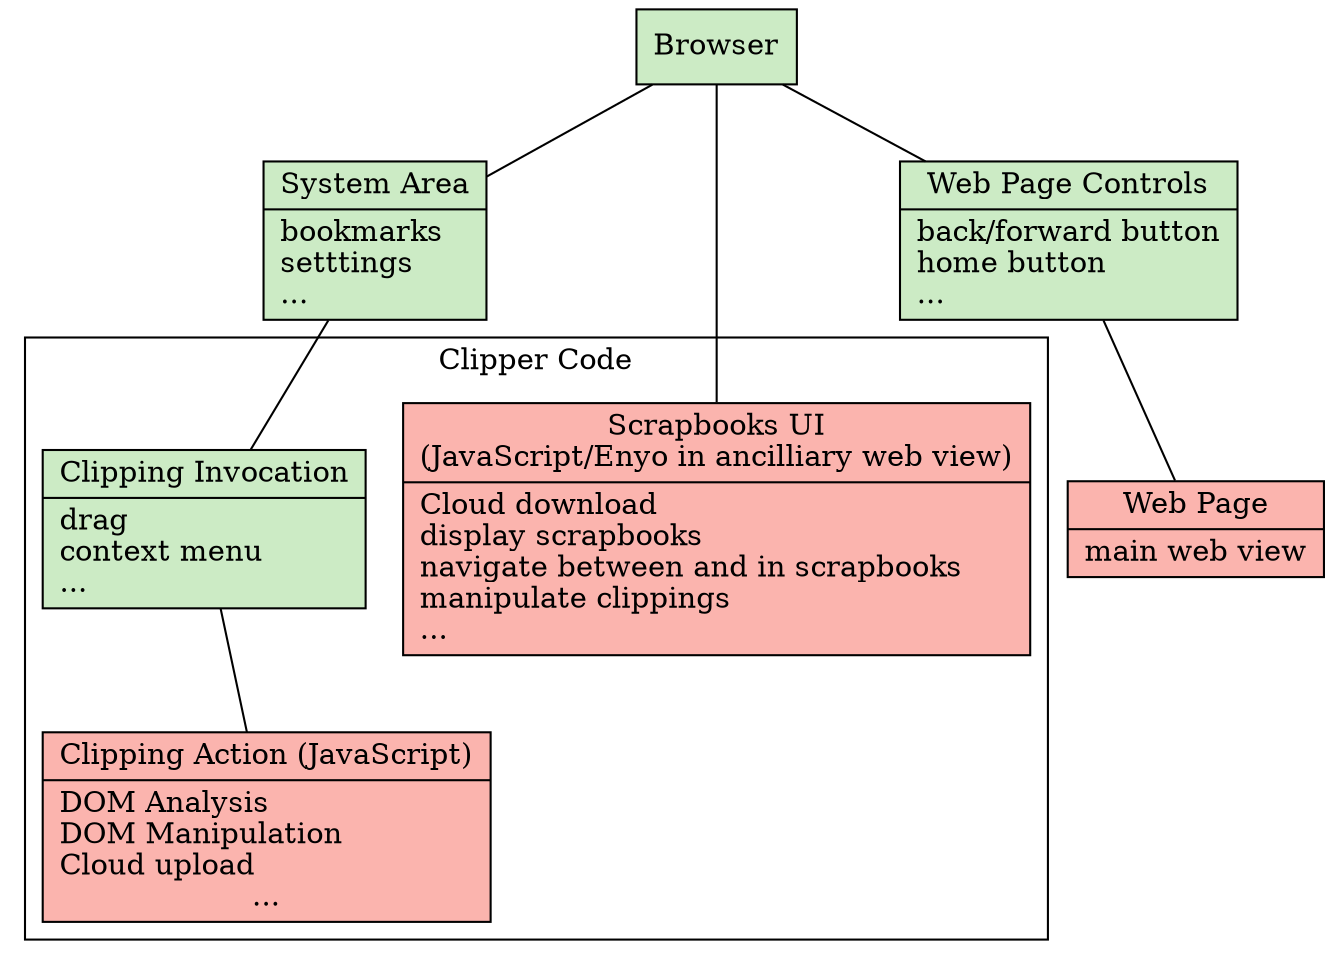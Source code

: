 digraph G {

  node[shape=record,style=filled]
  edge[dir=none]


  sys [fillcolor="/pastel14/3",label="{System Area|bookmarks\lsetttings\l...\l}"]

  webctl [fillcolor="/pastel14/3",label="{Web Page Controls|back/forward button\lhome button\l...\l}"]

  Browser [fillcolor="/pastel14/3"]


  web [fillcolor="/pastel14/1",label="{Web Page|main web view}"]

  subgraph cluster_clipper {
    label="Clipper Code"
    clip [fillcolor="/pastel14/1",label="{Clipping Action (JavaScript)|DOM Analysis\lDOM Manipulation\lCloud upload\l...}"]

    sc [fillcolor="/pastel14/1",label="{Scrapbooks UI\n(JavaScript/Enyo in ancilliary web view)|Cloud download\ldisplay scrapbooks\lnavigate between and in scrapbooks\lmanipulate clippings\l...\l}"]

    clipctl [fillcolor="/pastel14/3",label="{Clipping Invocation|drag\lcontext menu\l...\l}"]

  }

  
  Browser ->  sys -> clipctl ->clip
  Browser -> webctl -> web
  Browser -> sc 

}